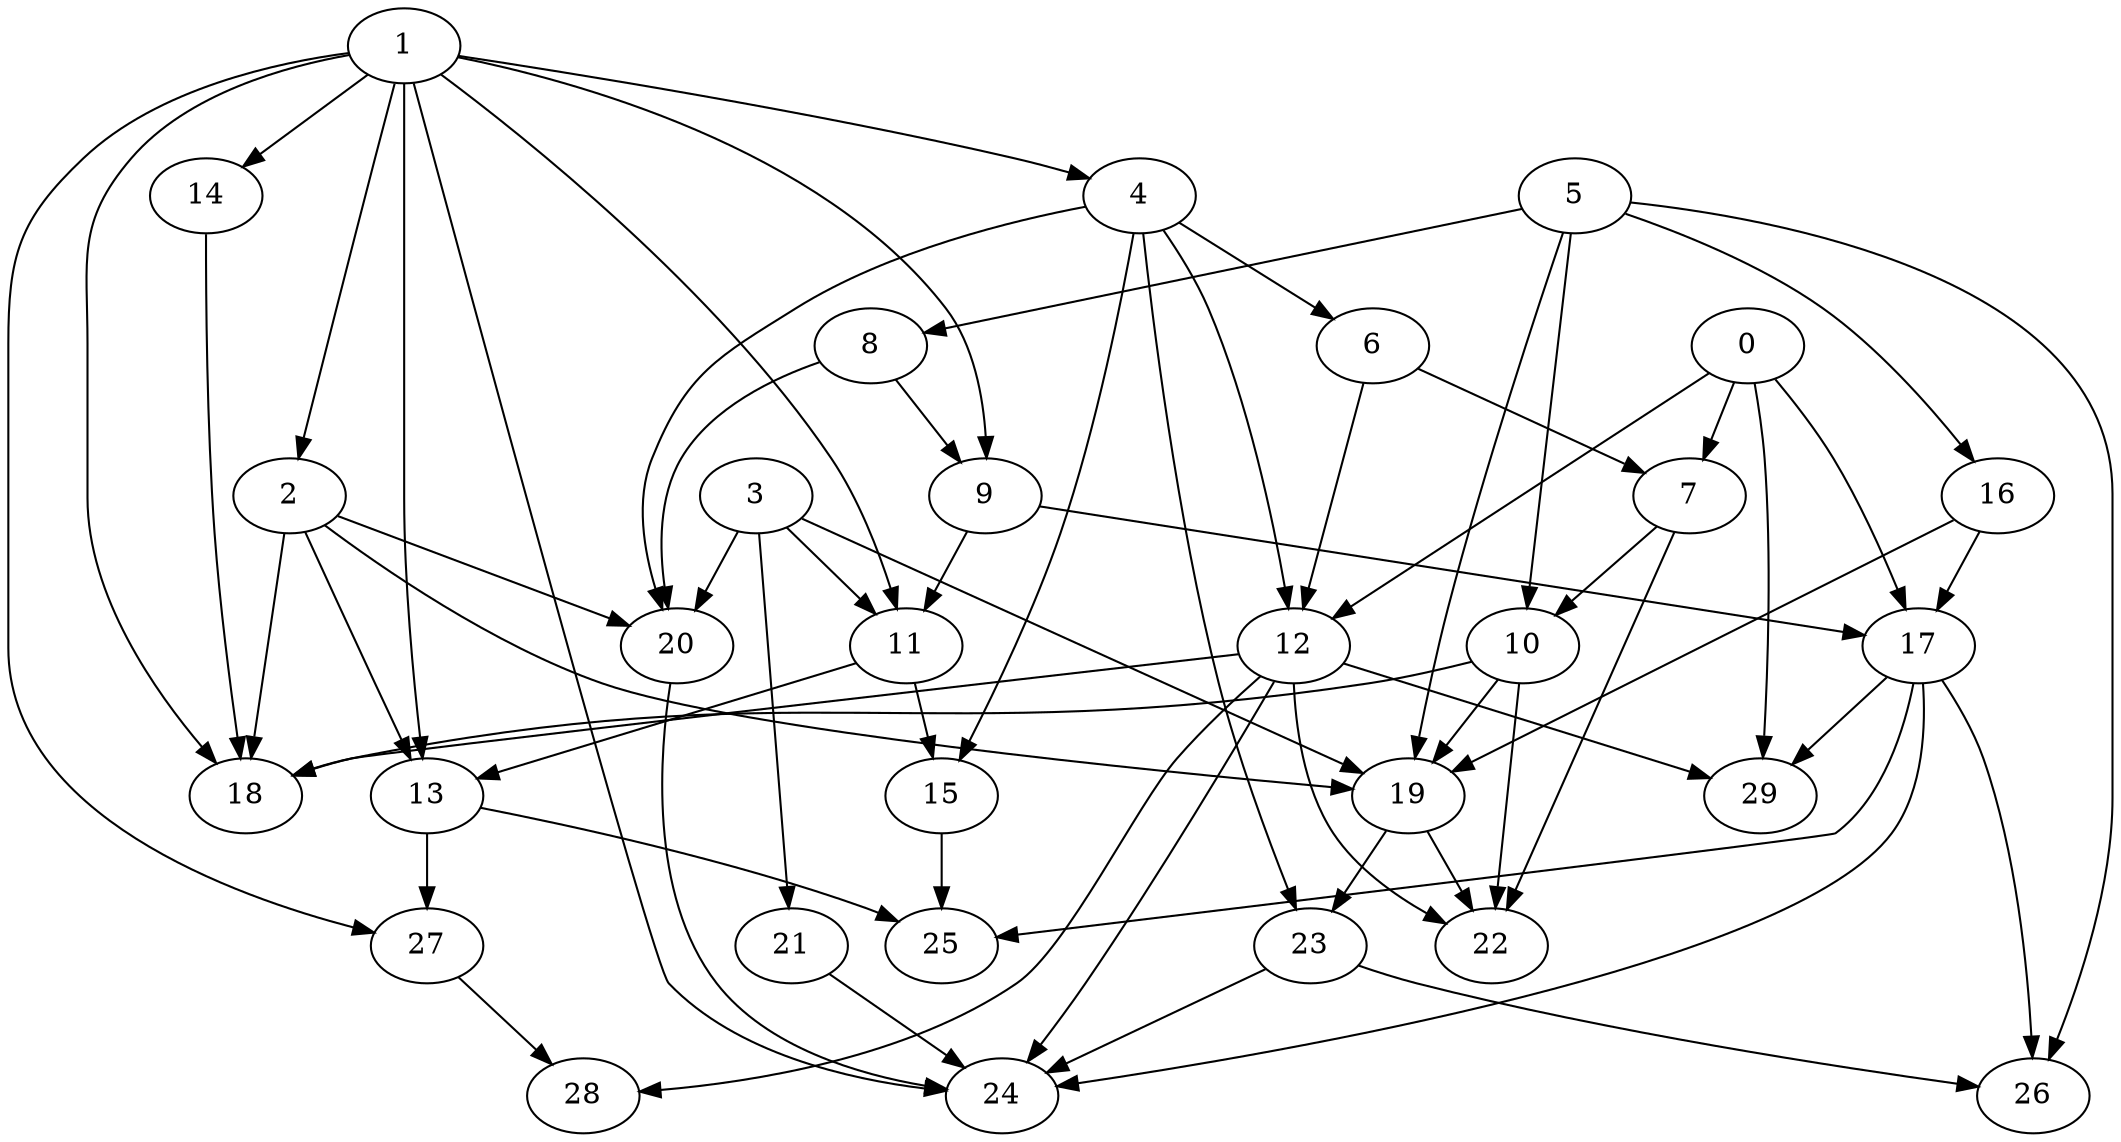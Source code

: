 digraph "Random_Nodes_30_Density_2.20_CCR_9.99_WeightType_Random" {
	graph ["Duplicate states"=0,
		GraphType=Random,
		"Max states in OPEN"=0,
		Modes="120000ms; topo-ordered tasks, ; Pruning: task equivalence, fixed order ready list, ; F-value: ; Optimisation: best schedule length (\
SL) optimisation on equal, ",
		NumberOfTasks=30,
		"Pruned using list schedule length"=4369061,
		"States removed from OPEN"=0,
		TargetSystem="Homogeneous-2",
		"Time to schedule (ms)"=8516,
		"Total idle time"=5,
		"Total schedule length"=98,
		"Total sequential time"=190,
		"Total states created"=18781035
	];
	1	["Finish time"=10,
		Processor=0,
		"Start time"=0,
		Weight=10];
	4	["Finish time"=27,
		Processor=0,
		"Start time"=21,
		Weight=6];
	1 -> 4	[Weight=27];
	9	["Finish time"=53,
		Processor=1,
		"Start time"=45,
		Weight=8];
	1 -> 9	[Weight=23];
	2	["Finish time"=21,
		Processor=0,
		"Start time"=17,
		Weight=4];
	1 -> 2	[Weight=46];
	11	["Finish time"=58,
		Processor=1,
		"Start time"=53,
		Weight=5];
	1 -> 11	[Weight=37];
	13	["Finish time"=67,
		Processor=1,
		"Start time"=62,
		Weight=5];
	1 -> 13	[Weight=46];
	27	["Finish time"=89,
		Processor=1,
		"Start time"=87,
		Weight=2];
	1 -> 27	[Weight=23];
	14	["Finish time"=45,
		Processor=1,
		"Start time"=37,
		Weight=8];
	1 -> 14	[Weight=27];
	24	["Finish time"=91,
		Processor=0,
		"Start time"=82,
		Weight=9];
	1 -> 24	[Weight=27];
	18	["Finish time"=81,
		Processor=1,
		"Start time"=75,
		Weight=6];
	1 -> 18	[Weight=9];
	5	["Finish time"=17,
		Processor=1,
		"Start time"=12,
		Weight=5];
	8	["Finish time"=33,
		Processor=1,
		"Start time"=23,
		Weight=10];
	5 -> 8	[Weight=27];
	16	["Finish time"=23,
		Processor=1,
		"Start time"=17,
		Weight=6];
	5 -> 16	[Weight=41];
	10	["Finish time"=57,
		Processor=0,
		"Start time"=54,
		Weight=3];
	5 -> 10	[Weight=27];
	19	["Finish time"=66,
		Processor=0,
		"Start time"=57,
		Weight=9];
	5 -> 19	[Weight=27];
	26	["Finish time"=97,
		Processor=0,
		"Start time"=94,
		Weight=3];
	5 -> 26	[Weight=41];
	6	["Finish time"=34,
		Processor=0,
		"Start time"=27,
		Weight=7];
	4 -> 6	[Weight=41];
	12	["Finish time"=36,
		Processor=0,
		"Start time"=34,
		Weight=2];
	4 -> 12	[Weight=23];
	23	["Finish time"=82,
		Processor=0,
		"Start time"=72,
		Weight=10];
	4 -> 23	[Weight=41];
	20	["Finish time"=54,
		Processor=0,
		"Start time"=45,
		Weight=9];
	4 -> 20	[Weight=14];
	15	["Finish time"=75,
		Processor=1,
		"Start time"=67,
		Weight=8];
	4 -> 15	[Weight=9];
	8 -> 9	[Weight=46];
	8 -> 20	[Weight=9];
	7	["Finish time"=44,
		Processor=0,
		"Start time"=36,
		Weight=8];
	6 -> 7	[Weight=32];
	6 -> 12	[Weight=46];
	0	["Finish time"=17,
		Processor=0,
		"Start time"=10,
		Weight=7];
	0 -> 7	[Weight=27];
	0 -> 12	[Weight=46];
	17	["Finish time"=62,
		Processor=1,
		"Start time"=58,
		Weight=4];
	0 -> 17	[Weight=41];
	29	["Finish time"=87,
		Processor=1,
		"Start time"=81,
		Weight=6];
	0 -> 29	[Weight=37];
	9 -> 11	[Weight=37];
	9 -> 17	[Weight=37];
	3	["Finish time"=8,
		Processor=1,
		"Start time"=0,
		Weight=8];
	3 -> 11	[Weight=23];
	3 -> 19	[Weight=23];
	21	["Finish time"=12,
		Processor=1,
		"Start time"=8,
		Weight=4];
	3 -> 21	[Weight=46];
	3 -> 20	[Weight=37];
	7 -> 10	[Weight=9];
	22	["Finish time"=72,
		Processor=0,
		"Start time"=66,
		Weight=6];
	7 -> 22	[Weight=46];
	2 -> 19	[Weight=32];
	2 -> 13	[Weight=14];
	2 -> 20	[Weight=37];
	2 -> 18	[Weight=23];
	16 -> 19	[Weight=27];
	16 -> 17	[Weight=37];
	10 -> 19	[Weight=18];
	10 -> 18	[Weight=9];
	10 -> 22	[Weight=23];
	11 -> 13	[Weight=23];
	11 -> 15	[Weight=37];
	19 -> 23	[Weight=27];
	19 -> 22	[Weight=41];
	13 -> 27	[Weight=14];
	25	["Finish time"=94,
		Processor=0,
		"Start time"=91,
		Weight=3];
	13 -> 25	[Weight=23];
	12 -> 24	[Weight=14];
	28	["Finish time"=98,
		Processor=1,
		"Start time"=89,
		Weight=9];
	12 -> 28	[Weight=41];
	12 -> 18	[Weight=32];
	12 -> 22	[Weight=23];
	12 -> 29	[Weight=41];
	27 -> 28	[Weight=41];
	17 -> 24	[Weight=14];
	17 -> 29	[Weight=37];
	17 -> 25	[Weight=18];
	17 -> 26	[Weight=32];
	23 -> 24	[Weight=23];
	23 -> 26	[Weight=32];
	21 -> 24	[Weight=27];
	20 -> 24	[Weight=18];
	15 -> 25	[Weight=14];
	14 -> 18	[Weight=9];
}
